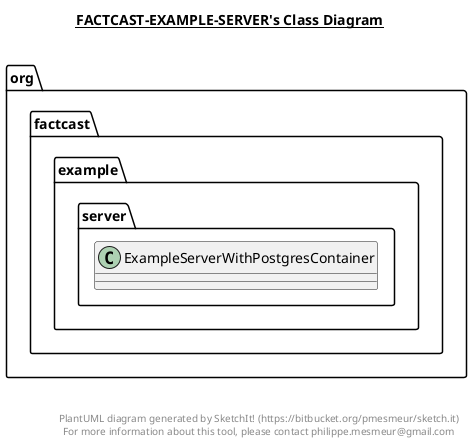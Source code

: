 @startuml

title __FACTCAST-EXAMPLE-SERVER's Class Diagram__\n

  namespace org.factcast.example.server {
    class org.factcast.example.server.ExampleServerWithPostgresContainer {
    }
  }
  



right footer


PlantUML diagram generated by SketchIt! (https://bitbucket.org/pmesmeur/sketch.it)
For more information about this tool, please contact philippe.mesmeur@gmail.com
endfooter

@enduml
